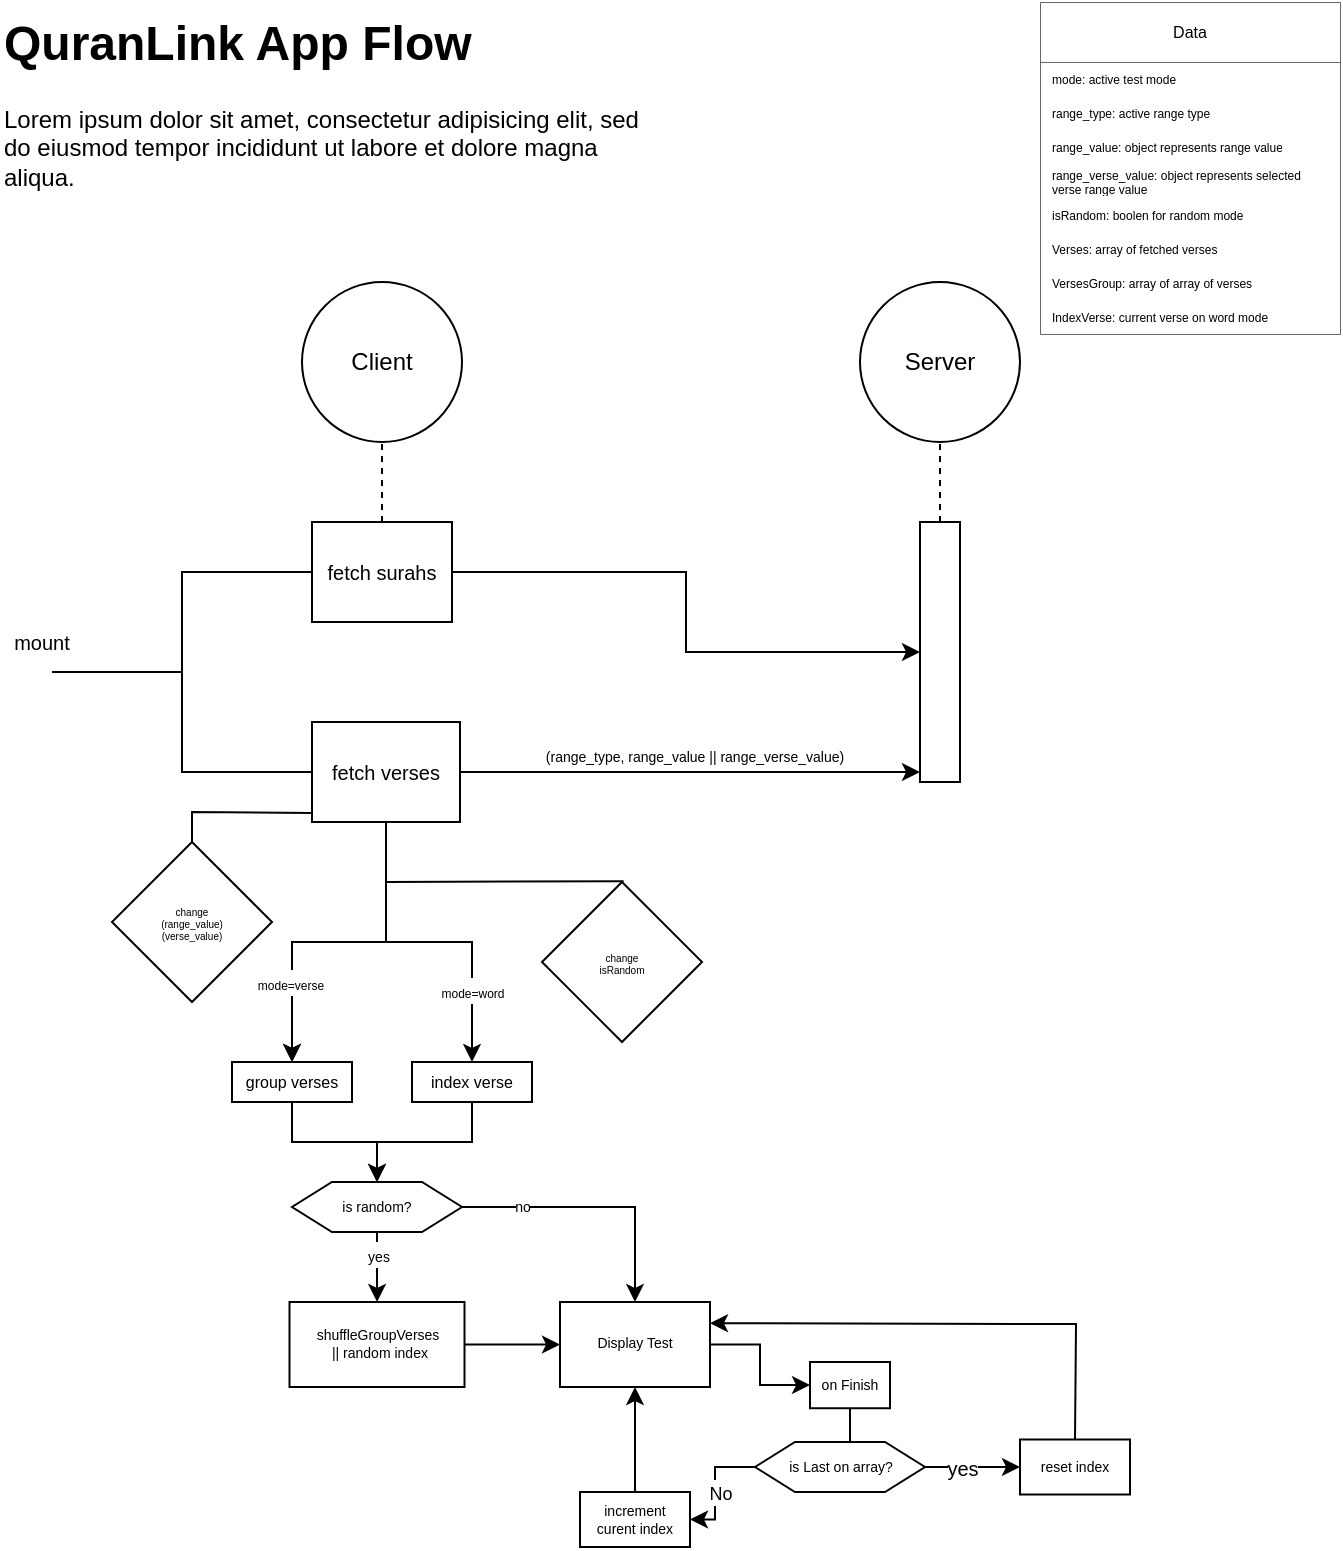 <mxfile version="26.2.4">
  <diagram name="Page-1" id="2YBvvXClWsGukQMizWep">
    <mxGraphModel dx="1428" dy="767" grid="1" gridSize="10" guides="1" tooltips="1" connect="1" arrows="1" fold="1" page="1" pageScale="1" pageWidth="850" pageHeight="1100" math="0" shadow="0">
      <root>
        <mxCell id="0" />
        <mxCell id="1" parent="0" />
        <mxCell id="dHYCGxVCVS5UT2OplRzS-87" value="" style="edgeStyle=orthogonalEdgeStyle;rounded=0;orthogonalLoop=1;jettySize=auto;html=1;" edge="1" parent="1" source="dHYCGxVCVS5UT2OplRzS-1" target="dHYCGxVCVS5UT2OplRzS-84">
          <mxGeometry relative="1" as="geometry" />
        </mxCell>
        <mxCell id="dHYCGxVCVS5UT2OplRzS-1" value="fetch surahs" style="rounded=0;whiteSpace=wrap;html=1;fontSize=10;" vertex="1" parent="1">
          <mxGeometry x="176" y="270" width="70" height="50" as="geometry" />
        </mxCell>
        <mxCell id="dHYCGxVCVS5UT2OplRzS-8" value="" style="endArrow=none;dashed=1;html=1;rounded=0;entryX=0.5;entryY=1;entryDx=0;entryDy=0;" edge="1" parent="1" source="dHYCGxVCVS5UT2OplRzS-1">
          <mxGeometry width="50" height="50" relative="1" as="geometry">
            <mxPoint x="356" y="360" as="sourcePoint" />
            <mxPoint x="211" y="210" as="targetPoint" />
          </mxGeometry>
        </mxCell>
        <mxCell id="dHYCGxVCVS5UT2OplRzS-11" value="" style="ellipse;whiteSpace=wrap;html=1;aspect=fixed;fillColor=light-dark(#FFFFFF,#FFFFFF);strokeColor=none;" vertex="1" parent="1">
          <mxGeometry x="36" y="340" width="10" height="10" as="geometry" />
        </mxCell>
        <mxCell id="dHYCGxVCVS5UT2OplRzS-28" value="" style="edgeStyle=orthogonalEdgeStyle;rounded=0;orthogonalLoop=1;jettySize=auto;html=1;" edge="1" parent="1" source="dHYCGxVCVS5UT2OplRzS-12">
          <mxGeometry relative="1" as="geometry">
            <mxPoint x="480" y="395" as="targetPoint" />
          </mxGeometry>
        </mxCell>
        <mxCell id="dHYCGxVCVS5UT2OplRzS-29" value="(range_type, range_value || range_verse_value)" style="edgeLabel;html=1;align=center;verticalAlign=middle;resizable=0;points=[];fontSize=7;" vertex="1" connectable="0" parent="dHYCGxVCVS5UT2OplRzS-28">
          <mxGeometry x="0.018" relative="1" as="geometry">
            <mxPoint y="-8" as="offset" />
          </mxGeometry>
        </mxCell>
        <mxCell id="dHYCGxVCVS5UT2OplRzS-47" value="" style="edgeStyle=orthogonalEdgeStyle;rounded=0;orthogonalLoop=1;jettySize=auto;html=1;" edge="1" parent="1" source="dHYCGxVCVS5UT2OplRzS-12" target="dHYCGxVCVS5UT2OplRzS-46">
          <mxGeometry relative="1" as="geometry" />
        </mxCell>
        <mxCell id="dHYCGxVCVS5UT2OplRzS-48" value="" style="edgeStyle=orthogonalEdgeStyle;rounded=0;orthogonalLoop=1;jettySize=auto;html=1;" edge="1" parent="1" source="dHYCGxVCVS5UT2OplRzS-12" target="dHYCGxVCVS5UT2OplRzS-46">
          <mxGeometry relative="1" as="geometry" />
        </mxCell>
        <mxCell id="dHYCGxVCVS5UT2OplRzS-53" value="&lt;font style=&quot;font-size: 6px;&quot;&gt;mode=verse&lt;/font&gt;" style="edgeLabel;html=1;align=center;verticalAlign=middle;resizable=0;points=[];rotation=0;" vertex="1" connectable="0" parent="dHYCGxVCVS5UT2OplRzS-48">
          <mxGeometry x="-0.087" y="-1" relative="1" as="geometry">
            <mxPoint x="-32" y="21" as="offset" />
          </mxGeometry>
        </mxCell>
        <mxCell id="dHYCGxVCVS5UT2OplRzS-49" style="edgeStyle=orthogonalEdgeStyle;rounded=0;orthogonalLoop=1;jettySize=auto;html=1;entryX=0.5;entryY=0;entryDx=0;entryDy=0;" edge="1" parent="1" source="dHYCGxVCVS5UT2OplRzS-12" target="dHYCGxVCVS5UT2OplRzS-50">
          <mxGeometry relative="1" as="geometry">
            <mxPoint x="246" y="520" as="targetPoint" />
          </mxGeometry>
        </mxCell>
        <mxCell id="dHYCGxVCVS5UT2OplRzS-54" value="&lt;font style=&quot;font-size: 6px;&quot;&gt;mode=word&lt;/font&gt;" style="edgeLabel;html=1;align=center;verticalAlign=middle;resizable=0;points=[];" vertex="1" connectable="0" parent="dHYCGxVCVS5UT2OplRzS-49">
          <mxGeometry x="0.551" y="-1" relative="1" as="geometry">
            <mxPoint x="1" as="offset" />
          </mxGeometry>
        </mxCell>
        <mxCell id="dHYCGxVCVS5UT2OplRzS-12" value="fetch&amp;nbsp;&lt;span style=&quot;background-color: transparent; color: light-dark(rgb(0, 0, 0), rgb(255, 255, 255));&quot;&gt;verses&lt;/span&gt;" style="whiteSpace=wrap;html=1;rounded=0;fontSize=10;" vertex="1" parent="1">
          <mxGeometry x="176" y="370" width="74" height="50" as="geometry" />
        </mxCell>
        <mxCell id="dHYCGxVCVS5UT2OplRzS-18" value="" style="strokeWidth=1;html=1;shape=mxgraph.flowchart.annotation_2;align=left;labelPosition=right;pointerEvents=1;" vertex="1" parent="1">
          <mxGeometry x="46" y="295" width="130" height="100" as="geometry" />
        </mxCell>
        <mxCell id="dHYCGxVCVS5UT2OplRzS-19" value="mount" style="text;html=1;align=center;verticalAlign=middle;whiteSpace=wrap;rounded=0;fontSize=10;" vertex="1" parent="1">
          <mxGeometry x="20" y="320" width="42" height="20" as="geometry" />
        </mxCell>
        <mxCell id="dHYCGxVCVS5UT2OplRzS-23" value="Client" style="ellipse;whiteSpace=wrap;html=1;aspect=fixed;" vertex="1" parent="1">
          <mxGeometry x="171" y="150" width="80" height="80" as="geometry" />
        </mxCell>
        <mxCell id="dHYCGxVCVS5UT2OplRzS-24" value="&lt;div&gt;&lt;font&gt;change&lt;/font&gt;&lt;/div&gt;&lt;div&gt;&lt;font&gt;(range_value)&lt;/font&gt;&lt;/div&gt;&lt;div&gt;&lt;font&gt;(verse_value)&lt;/font&gt;&lt;/div&gt;" style="rhombus;whiteSpace=wrap;html=1;rounded=0;fontSize=5;" vertex="1" parent="1">
          <mxGeometry x="76" y="430" width="80" height="80" as="geometry" />
        </mxCell>
        <mxCell id="dHYCGxVCVS5UT2OplRzS-26" value="" style="endArrow=none;solid=1;html=1;rounded=0;exitX=0.5;exitY=0;exitDx=0;exitDy=0;entryX=-0.004;entryY=0.909;entryDx=0;entryDy=0;entryPerimeter=0;" edge="1" parent="1" source="dHYCGxVCVS5UT2OplRzS-24">
          <mxGeometry width="50" height="50" relative="1" as="geometry">
            <mxPoint x="171.0" y="500" as="sourcePoint" />
            <mxPoint x="175.72" y="415.45" as="targetPoint" />
            <Array as="points">
              <mxPoint x="116" y="415" />
            </Array>
          </mxGeometry>
        </mxCell>
        <mxCell id="dHYCGxVCVS5UT2OplRzS-63" value="" style="edgeStyle=orthogonalEdgeStyle;rounded=0;orthogonalLoop=1;jettySize=auto;html=1;" edge="1" parent="1" source="dHYCGxVCVS5UT2OplRzS-42" target="dHYCGxVCVS5UT2OplRzS-62">
          <mxGeometry relative="1" as="geometry" />
        </mxCell>
        <mxCell id="dHYCGxVCVS5UT2OplRzS-78" value="&lt;font style=&quot;font-size: 7px;&quot;&gt;yes&lt;/font&gt;" style="edgeLabel;html=1;align=center;verticalAlign=middle;resizable=0;points=[];" vertex="1" connectable="0" parent="dHYCGxVCVS5UT2OplRzS-63">
          <mxGeometry x="-0.457" relative="1" as="geometry">
            <mxPoint y="1" as="offset" />
          </mxGeometry>
        </mxCell>
        <mxCell id="dHYCGxVCVS5UT2OplRzS-80" value="" style="edgeStyle=orthogonalEdgeStyle;rounded=0;orthogonalLoop=1;jettySize=auto;html=1;" edge="1" parent="1" source="dHYCGxVCVS5UT2OplRzS-42" target="dHYCGxVCVS5UT2OplRzS-79">
          <mxGeometry relative="1" as="geometry" />
        </mxCell>
        <mxCell id="dHYCGxVCVS5UT2OplRzS-82" value="&lt;font style=&quot;font-size: 7px;&quot;&gt;no&lt;/font&gt;" style="edgeLabel;html=1;align=center;verticalAlign=middle;resizable=0;points=[];" vertex="1" connectable="0" parent="dHYCGxVCVS5UT2OplRzS-80">
          <mxGeometry x="-0.55" relative="1" as="geometry">
            <mxPoint y="-2" as="offset" />
          </mxGeometry>
        </mxCell>
        <mxCell id="dHYCGxVCVS5UT2OplRzS-42" value="is random?" style="shape=hexagon;perimeter=hexagonPerimeter2;whiteSpace=wrap;html=1;fixedSize=1;rounded=0;fontSize=7;" vertex="1" parent="1">
          <mxGeometry x="166" y="600" width="85" height="25" as="geometry" />
        </mxCell>
        <mxCell id="dHYCGxVCVS5UT2OplRzS-61" value="" style="edgeStyle=orthogonalEdgeStyle;rounded=0;orthogonalLoop=1;jettySize=auto;html=1;" edge="1" parent="1" source="dHYCGxVCVS5UT2OplRzS-46" target="dHYCGxVCVS5UT2OplRzS-42">
          <mxGeometry relative="1" as="geometry" />
        </mxCell>
        <mxCell id="dHYCGxVCVS5UT2OplRzS-46" value="group verses" style="whiteSpace=wrap;html=1;rounded=0;fontSize=8;" vertex="1" parent="1">
          <mxGeometry x="136" y="540" width="60" height="20" as="geometry" />
        </mxCell>
        <mxCell id="dHYCGxVCVS5UT2OplRzS-60" value="" style="edgeStyle=orthogonalEdgeStyle;rounded=0;orthogonalLoop=1;jettySize=auto;html=1;" edge="1" parent="1" source="dHYCGxVCVS5UT2OplRzS-50" target="dHYCGxVCVS5UT2OplRzS-42">
          <mxGeometry relative="1" as="geometry" />
        </mxCell>
        <mxCell id="dHYCGxVCVS5UT2OplRzS-50" value="index verse" style="whiteSpace=wrap;html=1;rounded=0;fontSize=8;" vertex="1" parent="1">
          <mxGeometry x="226" y="540" width="60" height="20" as="geometry" />
        </mxCell>
        <mxCell id="dHYCGxVCVS5UT2OplRzS-81" value="" style="edgeStyle=orthogonalEdgeStyle;rounded=0;orthogonalLoop=1;jettySize=auto;html=1;" edge="1" parent="1" source="dHYCGxVCVS5UT2OplRzS-62" target="dHYCGxVCVS5UT2OplRzS-79">
          <mxGeometry relative="1" as="geometry" />
        </mxCell>
        <mxCell id="dHYCGxVCVS5UT2OplRzS-62" value="shuffleGroupVerses&lt;div&gt;&amp;nbsp;|| random index&lt;/div&gt;" style="whiteSpace=wrap;html=1;fontSize=7;rounded=0;" vertex="1" parent="1">
          <mxGeometry x="164.75" y="660" width="87.5" height="42.5" as="geometry" />
        </mxCell>
        <mxCell id="dHYCGxVCVS5UT2OplRzS-67" value="Data" style="swimlane;fontStyle=0;childLayout=stackLayout;horizontal=1;startSize=30;horizontalStack=0;resizeParent=1;resizeParentMax=0;resizeLast=0;collapsible=1;marginBottom=0;whiteSpace=wrap;html=1;fontSize=8;strokeWidth=0.3;" vertex="1" parent="1">
          <mxGeometry x="540" y="10" width="150" height="166" as="geometry">
            <mxRectangle x="390" y="30" width="60" height="30" as="alternateBounds" />
          </mxGeometry>
        </mxCell>
        <mxCell id="dHYCGxVCVS5UT2OplRzS-68" value="mode: active test mode" style="text;strokeColor=none;fillColor=none;align=left;verticalAlign=middle;spacingLeft=4;spacingRight=4;overflow=hidden;points=[[0,0.5],[1,0.5]];portConstraint=eastwest;rotatable=0;whiteSpace=wrap;html=1;fontSize=6;" vertex="1" parent="dHYCGxVCVS5UT2OplRzS-67">
          <mxGeometry y="30" width="150" height="17" as="geometry" />
        </mxCell>
        <mxCell id="dHYCGxVCVS5UT2OplRzS-71" value="range_type: active range type" style="text;strokeColor=none;fillColor=none;align=left;verticalAlign=middle;spacingLeft=4;spacingRight=4;overflow=hidden;points=[[0,0.5],[1,0.5]];portConstraint=eastwest;rotatable=0;whiteSpace=wrap;html=1;fontSize=6;" vertex="1" parent="dHYCGxVCVS5UT2OplRzS-67">
          <mxGeometry y="47" width="150" height="17" as="geometry" />
        </mxCell>
        <mxCell id="dHYCGxVCVS5UT2OplRzS-72" value="range_value: object represents range value" style="text;strokeColor=none;fillColor=none;align=left;verticalAlign=middle;spacingLeft=4;spacingRight=4;overflow=hidden;points=[[0,0.5],[1,0.5]];portConstraint=eastwest;rotatable=0;whiteSpace=wrap;html=1;fontSize=6;" vertex="1" parent="dHYCGxVCVS5UT2OplRzS-67">
          <mxGeometry y="64" width="150" height="17" as="geometry" />
        </mxCell>
        <mxCell id="dHYCGxVCVS5UT2OplRzS-73" value="range_verse_value: object represents selected verse range value" style="text;strokeColor=none;fillColor=none;align=left;verticalAlign=middle;spacingLeft=4;spacingRight=4;overflow=hidden;points=[[0,0.5],[1,0.5]];portConstraint=eastwest;rotatable=0;whiteSpace=wrap;html=1;fontSize=6;" vertex="1" parent="dHYCGxVCVS5UT2OplRzS-67">
          <mxGeometry y="81" width="150" height="17" as="geometry" />
        </mxCell>
        <mxCell id="dHYCGxVCVS5UT2OplRzS-74" value="isRandom: boolen for random mode" style="text;strokeColor=none;fillColor=none;align=left;verticalAlign=middle;spacingLeft=4;spacingRight=4;overflow=hidden;points=[[0,0.5],[1,0.5]];portConstraint=eastwest;rotatable=0;whiteSpace=wrap;html=1;fontSize=6;" vertex="1" parent="dHYCGxVCVS5UT2OplRzS-67">
          <mxGeometry y="98" width="150" height="17" as="geometry" />
        </mxCell>
        <mxCell id="dHYCGxVCVS5UT2OplRzS-75" value="Verses: array of fetched verses" style="text;strokeColor=none;fillColor=none;align=left;verticalAlign=middle;spacingLeft=4;spacingRight=4;overflow=hidden;points=[[0,0.5],[1,0.5]];portConstraint=eastwest;rotatable=0;whiteSpace=wrap;html=1;fontSize=6;" vertex="1" parent="dHYCGxVCVS5UT2OplRzS-67">
          <mxGeometry y="115" width="150" height="17" as="geometry" />
        </mxCell>
        <mxCell id="dHYCGxVCVS5UT2OplRzS-76" value="VersesGroup: array of array of verses" style="text;strokeColor=none;fillColor=none;align=left;verticalAlign=middle;spacingLeft=4;spacingRight=4;overflow=hidden;points=[[0,0.5],[1,0.5]];portConstraint=eastwest;rotatable=0;whiteSpace=wrap;html=1;fontSize=6;" vertex="1" parent="dHYCGxVCVS5UT2OplRzS-67">
          <mxGeometry y="132" width="150" height="17" as="geometry" />
        </mxCell>
        <mxCell id="dHYCGxVCVS5UT2OplRzS-90" value="IndexVerse: current verse on word mode" style="text;strokeColor=none;fillColor=none;align=left;verticalAlign=middle;spacingLeft=4;spacingRight=4;overflow=hidden;points=[[0,0.5],[1,0.5]];portConstraint=eastwest;rotatable=0;whiteSpace=wrap;html=1;fontSize=6;" vertex="1" parent="dHYCGxVCVS5UT2OplRzS-67">
          <mxGeometry y="149" width="150" height="17" as="geometry" />
        </mxCell>
        <mxCell id="dHYCGxVCVS5UT2OplRzS-77" value="&lt;h1 style=&quot;margin-top: 0px;&quot;&gt;QuranLink App Flow&lt;/h1&gt;&lt;p&gt;Lorem ipsum dolor sit amet, consectetur adipisicing elit, sed do eiusmod tempor incididunt ut labore et dolore magna aliqua.&lt;/p&gt;" style="text;html=1;whiteSpace=wrap;overflow=hidden;rounded=0;" vertex="1" parent="1">
          <mxGeometry x="20" y="10" width="324" height="120" as="geometry" />
        </mxCell>
        <mxCell id="dHYCGxVCVS5UT2OplRzS-92" value="" style="edgeStyle=orthogonalEdgeStyle;rounded=0;orthogonalLoop=1;jettySize=auto;html=1;" edge="1" parent="1" source="dHYCGxVCVS5UT2OplRzS-79" target="dHYCGxVCVS5UT2OplRzS-91">
          <mxGeometry relative="1" as="geometry" />
        </mxCell>
        <mxCell id="dHYCGxVCVS5UT2OplRzS-79" value="Display Test" style="whiteSpace=wrap;html=1;fontSize=7;rounded=0;" vertex="1" parent="1">
          <mxGeometry x="300" y="660" width="75" height="42.5" as="geometry" />
        </mxCell>
        <mxCell id="dHYCGxVCVS5UT2OplRzS-84" value="" style="rounded=0;whiteSpace=wrap;html=1;" vertex="1" parent="1">
          <mxGeometry x="480" y="270" width="20" height="130" as="geometry" />
        </mxCell>
        <mxCell id="dHYCGxVCVS5UT2OplRzS-85" value="" style="endArrow=none;dashed=1;html=1;rounded=0;entryX=0.5;entryY=1;entryDx=0;entryDy=0;" edge="1" parent="1">
          <mxGeometry width="50" height="50" relative="1" as="geometry">
            <mxPoint x="490" y="270" as="sourcePoint" />
            <mxPoint x="490" y="210" as="targetPoint" />
          </mxGeometry>
        </mxCell>
        <mxCell id="dHYCGxVCVS5UT2OplRzS-86" value="Server" style="ellipse;whiteSpace=wrap;html=1;aspect=fixed;" vertex="1" parent="1">
          <mxGeometry x="450" y="150" width="80" height="80" as="geometry" />
        </mxCell>
        <mxCell id="dHYCGxVCVS5UT2OplRzS-88" value="&lt;div&gt;change&lt;/div&gt;&lt;div&gt;isRandom&lt;/div&gt;" style="rhombus;whiteSpace=wrap;html=1;rounded=0;fontSize=5;" vertex="1" parent="1">
          <mxGeometry x="291" y="450" width="80" height="80" as="geometry" />
        </mxCell>
        <mxCell id="dHYCGxVCVS5UT2OplRzS-89" value="" style="endArrow=none;html=1;rounded=0;entryX=0.51;entryY=-0.005;entryDx=0;entryDy=0;entryPerimeter=0;" edge="1" parent="1" target="dHYCGxVCVS5UT2OplRzS-88">
          <mxGeometry width="50" height="50" relative="1" as="geometry">
            <mxPoint x="213" y="450" as="sourcePoint" />
            <mxPoint x="330.5" y="450" as="targetPoint" />
          </mxGeometry>
        </mxCell>
        <mxCell id="dHYCGxVCVS5UT2OplRzS-94" value="" style="edgeStyle=orthogonalEdgeStyle;rounded=0;orthogonalLoop=1;jettySize=auto;html=1;" edge="1" parent="1" source="dHYCGxVCVS5UT2OplRzS-91" target="dHYCGxVCVS5UT2OplRzS-93">
          <mxGeometry relative="1" as="geometry" />
        </mxCell>
        <mxCell id="dHYCGxVCVS5UT2OplRzS-91" value="on Finish" style="whiteSpace=wrap;html=1;fontSize=7;rounded=0;" vertex="1" parent="1">
          <mxGeometry x="425" y="690.0" width="40" height="23.12" as="geometry" />
        </mxCell>
        <mxCell id="dHYCGxVCVS5UT2OplRzS-96" value="" style="edgeStyle=orthogonalEdgeStyle;rounded=0;orthogonalLoop=1;jettySize=auto;html=1;" edge="1" parent="1" source="dHYCGxVCVS5UT2OplRzS-93" target="dHYCGxVCVS5UT2OplRzS-95">
          <mxGeometry relative="1" as="geometry" />
        </mxCell>
        <mxCell id="dHYCGxVCVS5UT2OplRzS-97" value="&lt;font style=&quot;font-size: 9px;&quot;&gt;No&lt;/font&gt;" style="edgeLabel;html=1;align=center;verticalAlign=middle;resizable=0;points=[];" vertex="1" connectable="0" parent="dHYCGxVCVS5UT2OplRzS-96">
          <mxGeometry x="0.081" y="2" relative="1" as="geometry">
            <mxPoint as="offset" />
          </mxGeometry>
        </mxCell>
        <mxCell id="dHYCGxVCVS5UT2OplRzS-100" value="" style="edgeStyle=orthogonalEdgeStyle;rounded=0;orthogonalLoop=1;jettySize=auto;html=1;" edge="1" parent="1" source="dHYCGxVCVS5UT2OplRzS-93" target="dHYCGxVCVS5UT2OplRzS-99">
          <mxGeometry relative="1" as="geometry" />
        </mxCell>
        <mxCell id="dHYCGxVCVS5UT2OplRzS-102" value="yes" style="edgeLabel;html=1;align=center;verticalAlign=middle;resizable=0;points=[];fontSize=10;" vertex="1" connectable="0" parent="dHYCGxVCVS5UT2OplRzS-100">
          <mxGeometry x="0.303" y="-1" relative="1" as="geometry">
            <mxPoint x="-13" y="-1" as="offset" />
          </mxGeometry>
        </mxCell>
        <mxCell id="dHYCGxVCVS5UT2OplRzS-93" value="is Last on array?" style="shape=hexagon;perimeter=hexagonPerimeter2;whiteSpace=wrap;html=1;fixedSize=1;rounded=0;fontSize=7;" vertex="1" parent="1">
          <mxGeometry x="397.5" y="730" width="85" height="25" as="geometry" />
        </mxCell>
        <mxCell id="dHYCGxVCVS5UT2OplRzS-98" value="" style="edgeStyle=orthogonalEdgeStyle;rounded=0;orthogonalLoop=1;jettySize=auto;html=1;" edge="1" parent="1" source="dHYCGxVCVS5UT2OplRzS-95" target="dHYCGxVCVS5UT2OplRzS-79">
          <mxGeometry relative="1" as="geometry" />
        </mxCell>
        <mxCell id="dHYCGxVCVS5UT2OplRzS-95" value="increment&lt;div&gt;curent index&lt;/div&gt;" style="whiteSpace=wrap;html=1;fontSize=7;rounded=0;" vertex="1" parent="1">
          <mxGeometry x="310" y="755" width="55" height="27.5" as="geometry" />
        </mxCell>
        <mxCell id="dHYCGxVCVS5UT2OplRzS-99" value="reset index" style="rounded=0;whiteSpace=wrap;html=1;fontSize=7;" vertex="1" parent="1">
          <mxGeometry x="530" y="728.75" width="55" height="27.5" as="geometry" />
        </mxCell>
        <mxCell id="dHYCGxVCVS5UT2OplRzS-101" value="" style="endArrow=classic;html=1;rounded=0;exitX=0.5;exitY=0;exitDx=0;exitDy=0;entryX=1;entryY=0.25;entryDx=0;entryDy=0;" edge="1" parent="1" source="dHYCGxVCVS5UT2OplRzS-99" target="dHYCGxVCVS5UT2OplRzS-79">
          <mxGeometry width="50" height="50" relative="1" as="geometry">
            <mxPoint x="540" y="700" as="sourcePoint" />
            <mxPoint x="590" y="650" as="targetPoint" />
            <Array as="points">
              <mxPoint x="558" y="671" />
            </Array>
          </mxGeometry>
        </mxCell>
      </root>
    </mxGraphModel>
  </diagram>
</mxfile>
